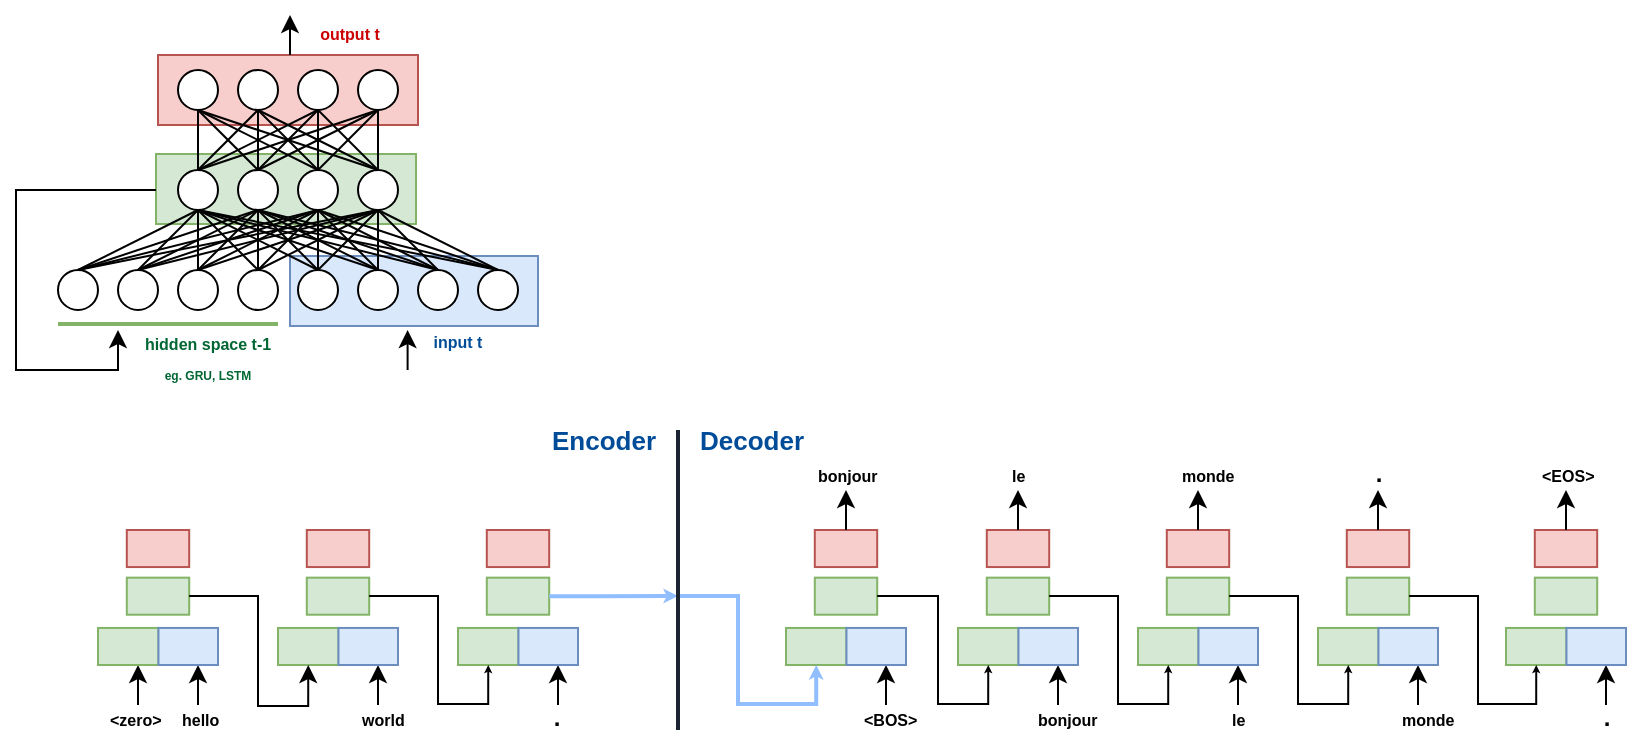 <mxfile version="13.0.3" type="device"><diagram id="d8zVQT90PDBhqsVaqq9l" name="Page-1"><mxGraphModel dx="1086" dy="846" grid="1" gridSize="10" guides="1" tooltips="1" connect="1" arrows="1" fold="1" page="1" pageScale="1" pageWidth="827" pageHeight="1169" math="0" shadow="0"><root><mxCell id="0"/><mxCell id="1" parent="0"/><mxCell id="aUfns3se0E4w5iLoSkvn-194" value="" style="rounded=0;whiteSpace=wrap;html=1;fillColor=#f8cecc;strokeColor=#b85450;" parent="1" vertex="1"><mxGeometry x="80" y="152.5" width="130" height="35" as="geometry"/></mxCell><mxCell id="aUfns3se0E4w5iLoSkvn-192" value="" style="rounded=0;whiteSpace=wrap;html=1;fillColor=#dae8fc;strokeColor=#6c8ebf;" parent="1" vertex="1"><mxGeometry x="146" y="253" width="124" height="35" as="geometry"/></mxCell><mxCell id="aUfns3se0E4w5iLoSkvn-162" value="" style="rounded=0;whiteSpace=wrap;html=1;fillColor=#d5e8d4;strokeColor=#82b366;" parent="1" vertex="1"><mxGeometry x="79" y="202" width="130" height="35" as="geometry"/></mxCell><mxCell id="aUfns3se0E4w5iLoSkvn-94" value="" style="ellipse;whiteSpace=wrap;html=1;" parent="1" vertex="1"><mxGeometry x="60" y="260" width="20" height="20" as="geometry"/></mxCell><mxCell id="aUfns3se0E4w5iLoSkvn-95" value="" style="ellipse;whiteSpace=wrap;html=1;" parent="1" vertex="1"><mxGeometry x="90" y="260" width="20" height="20" as="geometry"/></mxCell><mxCell id="aUfns3se0E4w5iLoSkvn-96" value="" style="ellipse;whiteSpace=wrap;html=1;" parent="1" vertex="1"><mxGeometry x="120" y="260" width="20" height="20" as="geometry"/></mxCell><mxCell id="aUfns3se0E4w5iLoSkvn-97" value="" style="ellipse;whiteSpace=wrap;html=1;" parent="1" vertex="1"><mxGeometry x="150" y="260" width="20" height="20" as="geometry"/></mxCell><mxCell id="aUfns3se0E4w5iLoSkvn-98" value="" style="ellipse;whiteSpace=wrap;html=1;" parent="1" vertex="1"><mxGeometry x="180" y="210" width="20" height="20" as="geometry"/></mxCell><mxCell id="aUfns3se0E4w5iLoSkvn-99" value="" style="ellipse;whiteSpace=wrap;html=1;" parent="1" vertex="1"><mxGeometry x="210" y="260" width="20" height="20" as="geometry"/></mxCell><mxCell id="aUfns3se0E4w5iLoSkvn-101" value="" style="ellipse;whiteSpace=wrap;html=1;" parent="1" vertex="1"><mxGeometry x="120" y="210" width="20" height="20" as="geometry"/></mxCell><mxCell id="aUfns3se0E4w5iLoSkvn-102" value="" style="ellipse;whiteSpace=wrap;html=1;" parent="1" vertex="1"><mxGeometry x="150" y="210" width="20" height="20" as="geometry"/></mxCell><mxCell id="aUfns3se0E4w5iLoSkvn-180" value="" style="edgeStyle=orthogonalEdgeStyle;rounded=0;orthogonalLoop=1;jettySize=auto;html=1;fontSize=11;fontColor=#006633;" parent="1" edge="1"><mxGeometry relative="1" as="geometry"><mxPoint x="79" y="220" as="sourcePoint"/><mxPoint x="60" y="290" as="targetPoint"/><Array as="points"><mxPoint x="9" y="220"/><mxPoint x="9" y="310"/><mxPoint x="60" y="310"/><mxPoint x="60" y="290"/></Array></mxGeometry></mxCell><mxCell id="aUfns3se0E4w5iLoSkvn-103" value="" style="ellipse;whiteSpace=wrap;html=1;" parent="1" vertex="1"><mxGeometry x="90" y="210" width="20" height="20" as="geometry"/></mxCell><mxCell id="aUfns3se0E4w5iLoSkvn-104" value="" style="ellipse;whiteSpace=wrap;html=1;" parent="1" vertex="1"><mxGeometry x="180" y="260" width="20" height="20" as="geometry"/></mxCell><mxCell id="aUfns3se0E4w5iLoSkvn-114" value="" style="endArrow=none;html=1;entryX=0.5;entryY=1;entryDx=0;entryDy=0;exitX=0.5;exitY=0;exitDx=0;exitDy=0;" parent="1" source="aUfns3se0E4w5iLoSkvn-94" target="aUfns3se0E4w5iLoSkvn-103" edge="1"><mxGeometry width="50" height="50" relative="1" as="geometry"><mxPoint x="240" y="220" as="sourcePoint"/><mxPoint x="240" y="180" as="targetPoint"/></mxGeometry></mxCell><mxCell id="aUfns3se0E4w5iLoSkvn-115" value="" style="endArrow=none;html=1;entryX=0.5;entryY=1;entryDx=0;entryDy=0;exitX=0.5;exitY=0;exitDx=0;exitDy=0;" parent="1" source="aUfns3se0E4w5iLoSkvn-95" target="aUfns3se0E4w5iLoSkvn-103" edge="1"><mxGeometry width="50" height="50" relative="1" as="geometry"><mxPoint x="250" y="230" as="sourcePoint"/><mxPoint x="250" y="190" as="targetPoint"/></mxGeometry></mxCell><mxCell id="aUfns3se0E4w5iLoSkvn-116" value="" style="endArrow=none;html=1;entryX=0.5;entryY=1;entryDx=0;entryDy=0;exitX=0.5;exitY=0;exitDx=0;exitDy=0;" parent="1" source="aUfns3se0E4w5iLoSkvn-96" target="aUfns3se0E4w5iLoSkvn-103" edge="1"><mxGeometry width="50" height="50" relative="1" as="geometry"><mxPoint x="260" y="240" as="sourcePoint"/><mxPoint x="260" y="200" as="targetPoint"/></mxGeometry></mxCell><mxCell id="aUfns3se0E4w5iLoSkvn-117" value="" style="endArrow=none;html=1;entryX=0.5;entryY=1;entryDx=0;entryDy=0;exitX=0.5;exitY=0;exitDx=0;exitDy=0;" parent="1" source="aUfns3se0E4w5iLoSkvn-97" target="aUfns3se0E4w5iLoSkvn-103" edge="1"><mxGeometry width="50" height="50" relative="1" as="geometry"><mxPoint x="270" y="250" as="sourcePoint"/><mxPoint x="270" y="210" as="targetPoint"/></mxGeometry></mxCell><mxCell id="aUfns3se0E4w5iLoSkvn-118" value="" style="endArrow=none;html=1;exitX=0.5;exitY=0;exitDx=0;exitDy=0;" parent="1" source="aUfns3se0E4w5iLoSkvn-104" edge="1"><mxGeometry width="50" height="50" relative="1" as="geometry"><mxPoint x="280" y="260" as="sourcePoint"/><mxPoint x="100" y="230" as="targetPoint"/></mxGeometry></mxCell><mxCell id="aUfns3se0E4w5iLoSkvn-119" value="" style="endArrow=none;html=1;" parent="1" edge="1"><mxGeometry width="50" height="50" relative="1" as="geometry"><mxPoint x="220" y="260" as="sourcePoint"/><mxPoint x="100" y="230" as="targetPoint"/></mxGeometry></mxCell><mxCell id="aUfns3se0E4w5iLoSkvn-120" value="" style="endArrow=none;html=1;entryX=0.5;entryY=1;entryDx=0;entryDy=0;exitX=0.5;exitY=0;exitDx=0;exitDy=0;" parent="1" edge="1"><mxGeometry width="50" height="50" relative="1" as="geometry"><mxPoint x="100" y="260" as="sourcePoint"/><mxPoint x="130" y="230" as="targetPoint"/></mxGeometry></mxCell><mxCell id="aUfns3se0E4w5iLoSkvn-121" value="" style="endArrow=none;html=1;entryX=0.5;entryY=1;entryDx=0;entryDy=0;exitX=0.5;exitY=0;exitDx=0;exitDy=0;" parent="1" edge="1"><mxGeometry width="50" height="50" relative="1" as="geometry"><mxPoint x="130" y="260" as="sourcePoint"/><mxPoint x="130" y="230" as="targetPoint"/></mxGeometry></mxCell><mxCell id="aUfns3se0E4w5iLoSkvn-122" value="" style="endArrow=none;html=1;entryX=0.5;entryY=1;entryDx=0;entryDy=0;exitX=0.5;exitY=0;exitDx=0;exitDy=0;" parent="1" edge="1"><mxGeometry width="50" height="50" relative="1" as="geometry"><mxPoint x="160" y="260" as="sourcePoint"/><mxPoint x="130" y="230" as="targetPoint"/></mxGeometry></mxCell><mxCell id="aUfns3se0E4w5iLoSkvn-123" value="" style="endArrow=none;html=1;entryX=0.5;entryY=1;entryDx=0;entryDy=0;exitX=0.5;exitY=0;exitDx=0;exitDy=0;" parent="1" edge="1"><mxGeometry width="50" height="50" relative="1" as="geometry"><mxPoint x="190" y="260" as="sourcePoint"/><mxPoint x="130" y="230" as="targetPoint"/></mxGeometry></mxCell><mxCell id="aUfns3se0E4w5iLoSkvn-124" value="" style="endArrow=none;html=1;exitX=0.5;exitY=0;exitDx=0;exitDy=0;" parent="1" edge="1"><mxGeometry width="50" height="50" relative="1" as="geometry"><mxPoint x="220" y="260" as="sourcePoint"/><mxPoint x="130" y="230" as="targetPoint"/></mxGeometry></mxCell><mxCell id="aUfns3se0E4w5iLoSkvn-125" value="" style="endArrow=none;html=1;exitX=0.5;exitY=0;exitDx=0;exitDy=0;" parent="1" source="aUfns3se0E4w5iLoSkvn-94" edge="1"><mxGeometry width="50" height="50" relative="1" as="geometry"><mxPoint x="251.8" y="260.62" as="sourcePoint"/><mxPoint x="130" y="230" as="targetPoint"/></mxGeometry></mxCell><mxCell id="aUfns3se0E4w5iLoSkvn-126" value="" style="endArrow=none;html=1;entryX=0.5;entryY=1;entryDx=0;entryDy=0;exitX=0.5;exitY=0;exitDx=0;exitDy=0;" parent="1" edge="1"><mxGeometry width="50" height="50" relative="1" as="geometry"><mxPoint x="130" y="260" as="sourcePoint"/><mxPoint x="160" y="230" as="targetPoint"/></mxGeometry></mxCell><mxCell id="aUfns3se0E4w5iLoSkvn-127" value="" style="endArrow=none;html=1;entryX=0.5;entryY=1;entryDx=0;entryDy=0;exitX=0.5;exitY=0;exitDx=0;exitDy=0;" parent="1" edge="1"><mxGeometry width="50" height="50" relative="1" as="geometry"><mxPoint x="160" y="260" as="sourcePoint"/><mxPoint x="160" y="230" as="targetPoint"/></mxGeometry></mxCell><mxCell id="aUfns3se0E4w5iLoSkvn-128" value="" style="endArrow=none;html=1;entryX=0.5;entryY=1;entryDx=0;entryDy=0;exitX=0.5;exitY=0;exitDx=0;exitDy=0;" parent="1" edge="1"><mxGeometry width="50" height="50" relative="1" as="geometry"><mxPoint x="190" y="260" as="sourcePoint"/><mxPoint x="160" y="230" as="targetPoint"/></mxGeometry></mxCell><mxCell id="aUfns3se0E4w5iLoSkvn-129" value="" style="endArrow=none;html=1;entryX=0.5;entryY=1;entryDx=0;entryDy=0;exitX=0.5;exitY=0;exitDx=0;exitDy=0;" parent="1" edge="1"><mxGeometry width="50" height="50" relative="1" as="geometry"><mxPoint x="220" y="260" as="sourcePoint"/><mxPoint x="160" y="230" as="targetPoint"/></mxGeometry></mxCell><mxCell id="aUfns3se0E4w5iLoSkvn-130" value="" style="endArrow=none;html=1;exitX=0.5;exitY=0;exitDx=0;exitDy=0;" parent="1" source="aUfns3se0E4w5iLoSkvn-95" edge="1"><mxGeometry width="50" height="50" relative="1" as="geometry"><mxPoint x="250.0" y="260.0" as="sourcePoint"/><mxPoint x="160" y="230" as="targetPoint"/></mxGeometry></mxCell><mxCell id="aUfns3se0E4w5iLoSkvn-131" value="" style="endArrow=none;html=1;exitX=0.5;exitY=0;exitDx=0;exitDy=0;" parent="1" source="aUfns3se0E4w5iLoSkvn-94" edge="1"><mxGeometry width="50" height="50" relative="1" as="geometry"><mxPoint x="281.8" y="260.62" as="sourcePoint"/><mxPoint x="160" y="230" as="targetPoint"/></mxGeometry></mxCell><mxCell id="aUfns3se0E4w5iLoSkvn-132" value="" style="endArrow=none;html=1;entryX=0.5;entryY=1;entryDx=0;entryDy=0;exitX=0.5;exitY=0;exitDx=0;exitDy=0;" parent="1" edge="1"><mxGeometry width="50" height="50" relative="1" as="geometry"><mxPoint x="160" y="260" as="sourcePoint"/><mxPoint x="190" y="230" as="targetPoint"/></mxGeometry></mxCell><mxCell id="aUfns3se0E4w5iLoSkvn-133" value="" style="endArrow=none;html=1;entryX=0.5;entryY=1;entryDx=0;entryDy=0;exitX=0.5;exitY=0;exitDx=0;exitDy=0;" parent="1" edge="1"><mxGeometry width="50" height="50" relative="1" as="geometry"><mxPoint x="190" y="260" as="sourcePoint"/><mxPoint x="190" y="230" as="targetPoint"/></mxGeometry></mxCell><mxCell id="aUfns3se0E4w5iLoSkvn-134" value="" style="endArrow=none;html=1;entryX=0.5;entryY=1;entryDx=0;entryDy=0;exitX=0.5;exitY=0;exitDx=0;exitDy=0;" parent="1" edge="1"><mxGeometry width="50" height="50" relative="1" as="geometry"><mxPoint x="220" y="260" as="sourcePoint"/><mxPoint x="190" y="230" as="targetPoint"/></mxGeometry></mxCell><mxCell id="aUfns3se0E4w5iLoSkvn-135" value="" style="endArrow=none;html=1;entryX=0.5;entryY=1;entryDx=0;entryDy=0;exitX=0.5;exitY=0;exitDx=0;exitDy=0;" parent="1" source="aUfns3se0E4w5iLoSkvn-96" edge="1"><mxGeometry width="50" height="50" relative="1" as="geometry"><mxPoint x="250" y="260.0" as="sourcePoint"/><mxPoint x="190" y="230" as="targetPoint"/></mxGeometry></mxCell><mxCell id="aUfns3se0E4w5iLoSkvn-136" value="" style="endArrow=none;html=1;exitX=0.5;exitY=0;exitDx=0;exitDy=0;" parent="1" source="aUfns3se0E4w5iLoSkvn-95" edge="1"><mxGeometry width="50" height="50" relative="1" as="geometry"><mxPoint x="280.0" y="260.0" as="sourcePoint"/><mxPoint x="190" y="230" as="targetPoint"/></mxGeometry></mxCell><mxCell id="aUfns3se0E4w5iLoSkvn-137" value="" style="endArrow=none;html=1;exitX=0.5;exitY=0;exitDx=0;exitDy=0;" parent="1" source="aUfns3se0E4w5iLoSkvn-94" edge="1"><mxGeometry width="50" height="50" relative="1" as="geometry"><mxPoint x="311.8" y="260.62" as="sourcePoint"/><mxPoint x="190" y="230" as="targetPoint"/></mxGeometry></mxCell><mxCell id="aUfns3se0E4w5iLoSkvn-141" value="" style="ellipse;whiteSpace=wrap;html=1;" parent="1" vertex="1"><mxGeometry x="180" y="160" width="20" height="20" as="geometry"/></mxCell><mxCell id="aUfns3se0E4w5iLoSkvn-142" value="" style="ellipse;whiteSpace=wrap;html=1;" parent="1" vertex="1"><mxGeometry x="120" y="160" width="20" height="20" as="geometry"/></mxCell><mxCell id="aUfns3se0E4w5iLoSkvn-143" value="" style="ellipse;whiteSpace=wrap;html=1;" parent="1" vertex="1"><mxGeometry x="150" y="160" width="20" height="20" as="geometry"/></mxCell><mxCell id="aUfns3se0E4w5iLoSkvn-144" value="" style="ellipse;whiteSpace=wrap;html=1;" parent="1" vertex="1"><mxGeometry x="90" y="160" width="20" height="20" as="geometry"/></mxCell><mxCell id="aUfns3se0E4w5iLoSkvn-146" value="" style="endArrow=none;html=1;entryX=0.5;entryY=1;entryDx=0;entryDy=0;exitX=0.5;exitY=0;exitDx=0;exitDy=0;" parent="1" target="aUfns3se0E4w5iLoSkvn-144" edge="1"><mxGeometry width="50" height="50" relative="1" as="geometry"><mxPoint x="100" y="210" as="sourcePoint"/><mxPoint x="250" y="140" as="targetPoint"/></mxGeometry></mxCell><mxCell id="aUfns3se0E4w5iLoSkvn-147" value="" style="endArrow=none;html=1;entryX=0.5;entryY=1;entryDx=0;entryDy=0;exitX=0.5;exitY=0;exitDx=0;exitDy=0;" parent="1" target="aUfns3se0E4w5iLoSkvn-144" edge="1"><mxGeometry width="50" height="50" relative="1" as="geometry"><mxPoint x="130" y="210" as="sourcePoint"/><mxPoint x="260" y="150" as="targetPoint"/></mxGeometry></mxCell><mxCell id="aUfns3se0E4w5iLoSkvn-148" value="" style="endArrow=none;html=1;entryX=0.5;entryY=1;entryDx=0;entryDy=0;exitX=0.5;exitY=0;exitDx=0;exitDy=0;" parent="1" target="aUfns3se0E4w5iLoSkvn-144" edge="1"><mxGeometry width="50" height="50" relative="1" as="geometry"><mxPoint x="160" y="210" as="sourcePoint"/><mxPoint x="270" y="160" as="targetPoint"/></mxGeometry></mxCell><mxCell id="aUfns3se0E4w5iLoSkvn-149" value="" style="endArrow=none;html=1;exitX=0.5;exitY=0;exitDx=0;exitDy=0;" parent="1" edge="1"><mxGeometry width="50" height="50" relative="1" as="geometry"><mxPoint x="190" y="210" as="sourcePoint"/><mxPoint x="100" y="180" as="targetPoint"/></mxGeometry></mxCell><mxCell id="aUfns3se0E4w5iLoSkvn-150" value="" style="endArrow=none;html=1;entryX=0.5;entryY=1;entryDx=0;entryDy=0;exitX=0.5;exitY=0;exitDx=0;exitDy=0;" parent="1" edge="1"><mxGeometry width="50" height="50" relative="1" as="geometry"><mxPoint x="100" y="210" as="sourcePoint"/><mxPoint x="130" y="180" as="targetPoint"/></mxGeometry></mxCell><mxCell id="aUfns3se0E4w5iLoSkvn-151" value="" style="endArrow=none;html=1;entryX=0.5;entryY=1;entryDx=0;entryDy=0;exitX=0.5;exitY=0;exitDx=0;exitDy=0;" parent="1" edge="1"><mxGeometry width="50" height="50" relative="1" as="geometry"><mxPoint x="130" y="210" as="sourcePoint"/><mxPoint x="130" y="180" as="targetPoint"/></mxGeometry></mxCell><mxCell id="aUfns3se0E4w5iLoSkvn-152" value="" style="endArrow=none;html=1;entryX=0.5;entryY=1;entryDx=0;entryDy=0;exitX=0.5;exitY=0;exitDx=0;exitDy=0;" parent="1" edge="1"><mxGeometry width="50" height="50" relative="1" as="geometry"><mxPoint x="160" y="210" as="sourcePoint"/><mxPoint x="130" y="180" as="targetPoint"/></mxGeometry></mxCell><mxCell id="aUfns3se0E4w5iLoSkvn-153" value="" style="endArrow=none;html=1;entryX=0.5;entryY=1;entryDx=0;entryDy=0;exitX=0.5;exitY=0;exitDx=0;exitDy=0;" parent="1" edge="1"><mxGeometry width="50" height="50" relative="1" as="geometry"><mxPoint x="190" y="210" as="sourcePoint"/><mxPoint x="130" y="180" as="targetPoint"/></mxGeometry></mxCell><mxCell id="aUfns3se0E4w5iLoSkvn-154" value="" style="endArrow=none;html=1;entryX=0.5;entryY=1;entryDx=0;entryDy=0;exitX=0.5;exitY=0;exitDx=0;exitDy=0;" parent="1" edge="1"><mxGeometry width="50" height="50" relative="1" as="geometry"><mxPoint x="130" y="210" as="sourcePoint"/><mxPoint x="160" y="180" as="targetPoint"/></mxGeometry></mxCell><mxCell id="aUfns3se0E4w5iLoSkvn-155" value="" style="endArrow=none;html=1;entryX=0.5;entryY=1;entryDx=0;entryDy=0;exitX=0.5;exitY=0;exitDx=0;exitDy=0;" parent="1" edge="1"><mxGeometry width="50" height="50" relative="1" as="geometry"><mxPoint x="160" y="210" as="sourcePoint"/><mxPoint x="160" y="180" as="targetPoint"/></mxGeometry></mxCell><mxCell id="aUfns3se0E4w5iLoSkvn-156" value="" style="endArrow=none;html=1;entryX=0.5;entryY=1;entryDx=0;entryDy=0;exitX=0.5;exitY=0;exitDx=0;exitDy=0;" parent="1" edge="1"><mxGeometry width="50" height="50" relative="1" as="geometry"><mxPoint x="190" y="210" as="sourcePoint"/><mxPoint x="160" y="180" as="targetPoint"/></mxGeometry></mxCell><mxCell id="aUfns3se0E4w5iLoSkvn-157" value="" style="endArrow=none;html=1;exitX=0.5;exitY=0;exitDx=0;exitDy=0;" parent="1" edge="1"><mxGeometry width="50" height="50" relative="1" as="geometry"><mxPoint x="100" y="210" as="sourcePoint"/><mxPoint x="160" y="180" as="targetPoint"/></mxGeometry></mxCell><mxCell id="aUfns3se0E4w5iLoSkvn-158" value="" style="endArrow=none;html=1;entryX=0.5;entryY=1;entryDx=0;entryDy=0;exitX=0.5;exitY=0;exitDx=0;exitDy=0;" parent="1" edge="1"><mxGeometry width="50" height="50" relative="1" as="geometry"><mxPoint x="160" y="210" as="sourcePoint"/><mxPoint x="190" y="180" as="targetPoint"/></mxGeometry></mxCell><mxCell id="aUfns3se0E4w5iLoSkvn-159" value="" style="endArrow=none;html=1;entryX=0.5;entryY=1;entryDx=0;entryDy=0;exitX=0.5;exitY=0;exitDx=0;exitDy=0;" parent="1" edge="1"><mxGeometry width="50" height="50" relative="1" as="geometry"><mxPoint x="190" y="210" as="sourcePoint"/><mxPoint x="190" y="180" as="targetPoint"/></mxGeometry></mxCell><mxCell id="aUfns3se0E4w5iLoSkvn-160" value="" style="endArrow=none;html=1;entryX=0.5;entryY=1;entryDx=0;entryDy=0;exitX=0.5;exitY=0;exitDx=0;exitDy=0;" parent="1" edge="1"><mxGeometry width="50" height="50" relative="1" as="geometry"><mxPoint x="130" y="210" as="sourcePoint"/><mxPoint x="190" y="180" as="targetPoint"/></mxGeometry></mxCell><mxCell id="aUfns3se0E4w5iLoSkvn-161" value="" style="endArrow=none;html=1;exitX=0.5;exitY=0;exitDx=0;exitDy=0;" parent="1" edge="1"><mxGeometry width="50" height="50" relative="1" as="geometry"><mxPoint x="100" y="210" as="sourcePoint"/><mxPoint x="190" y="180" as="targetPoint"/></mxGeometry></mxCell><mxCell id="aUfns3se0E4w5iLoSkvn-167" value="" style="ellipse;whiteSpace=wrap;html=1;" parent="1" vertex="1"><mxGeometry x="240" y="260" width="20" height="20" as="geometry"/></mxCell><mxCell id="aUfns3se0E4w5iLoSkvn-168" value="" style="endArrow=none;html=1;" parent="1" edge="1"><mxGeometry width="50" height="50" relative="1" as="geometry"><mxPoint x="250" y="260" as="sourcePoint"/><mxPoint x="130" y="230" as="targetPoint"/></mxGeometry></mxCell><mxCell id="aUfns3se0E4w5iLoSkvn-169" value="" style="endArrow=none;html=1;exitX=0.5;exitY=0;exitDx=0;exitDy=0;" parent="1" edge="1"><mxGeometry width="50" height="50" relative="1" as="geometry"><mxPoint x="250" y="260" as="sourcePoint"/><mxPoint x="160.0" y="230" as="targetPoint"/></mxGeometry></mxCell><mxCell id="aUfns3se0E4w5iLoSkvn-170" value="" style="endArrow=none;html=1;entryX=0.5;entryY=1;entryDx=0;entryDy=0;exitX=0.5;exitY=0;exitDx=0;exitDy=0;" parent="1" edge="1"><mxGeometry width="50" height="50" relative="1" as="geometry"><mxPoint x="250" y="260" as="sourcePoint"/><mxPoint x="190.0" y="230" as="targetPoint"/></mxGeometry></mxCell><mxCell id="aUfns3se0E4w5iLoSkvn-171" value="" style="endArrow=none;html=1;exitX=0.5;exitY=0;exitDx=0;exitDy=0;" parent="1" edge="1"><mxGeometry width="50" height="50" relative="1" as="geometry"><mxPoint x="250" y="260" as="sourcePoint"/><mxPoint x="100" y="230" as="targetPoint"/></mxGeometry></mxCell><mxCell id="aUfns3se0E4w5iLoSkvn-172" value="" style="ellipse;whiteSpace=wrap;html=1;" parent="1" vertex="1"><mxGeometry x="30" y="260" width="20" height="20" as="geometry"/></mxCell><mxCell id="aUfns3se0E4w5iLoSkvn-173" value="" style="endArrow=none;html=1;exitX=0.5;exitY=0;exitDx=0;exitDy=0;" parent="1" source="aUfns3se0E4w5iLoSkvn-172" edge="1"><mxGeometry width="50" height="50" relative="1" as="geometry"><mxPoint x="210" y="220" as="sourcePoint"/><mxPoint x="190" y="230" as="targetPoint"/></mxGeometry></mxCell><mxCell id="aUfns3se0E4w5iLoSkvn-174" value="" style="endArrow=none;html=1;exitX=0.5;exitY=0;exitDx=0;exitDy=0;" parent="1" source="aUfns3se0E4w5iLoSkvn-172" edge="1"><mxGeometry width="50" height="50" relative="1" as="geometry"><mxPoint x="221.8" y="260.62" as="sourcePoint"/><mxPoint x="100" y="230" as="targetPoint"/></mxGeometry></mxCell><mxCell id="aUfns3se0E4w5iLoSkvn-175" value="" style="endArrow=none;html=1;exitX=0.5;exitY=0;exitDx=0;exitDy=0;" parent="1" source="aUfns3se0E4w5iLoSkvn-172" edge="1"><mxGeometry width="50" height="50" relative="1" as="geometry"><mxPoint x="251.8" y="260.62" as="sourcePoint"/><mxPoint x="130" y="230" as="targetPoint"/></mxGeometry></mxCell><mxCell id="aUfns3se0E4w5iLoSkvn-176" value="" style="endArrow=none;html=1;exitX=0.5;exitY=0;exitDx=0;exitDy=0;" parent="1" source="aUfns3se0E4w5iLoSkvn-172" edge="1"><mxGeometry width="50" height="50" relative="1" as="geometry"><mxPoint x="281.8" y="260.62" as="sourcePoint"/><mxPoint x="160" y="230" as="targetPoint"/></mxGeometry></mxCell><mxCell id="aUfns3se0E4w5iLoSkvn-177" value="&lt;span style=&quot;font-size: 8px&quot;&gt;input t&lt;/span&gt;" style="text;html=1;strokeColor=none;fillColor=none;align=center;verticalAlign=middle;whiteSpace=wrap;rounded=0;fontStyle=1;fontColor=#004C99;" parent="1" vertex="1"><mxGeometry x="200" y="290" width="60" height="10" as="geometry"/></mxCell><mxCell id="aUfns3se0E4w5iLoSkvn-178" value="" style="endArrow=none;html=1;fontSize=11;fontColor=#006633;fillColor=#d5e8d4;strokeColor=#82b366;strokeWidth=2;" parent="1" edge="1"><mxGeometry width="50" height="50" relative="1" as="geometry"><mxPoint x="30" y="287" as="sourcePoint"/><mxPoint x="140" y="287" as="targetPoint"/></mxGeometry></mxCell><mxCell id="aUfns3se0E4w5iLoSkvn-187" value="" style="endArrow=classic;html=1;fontSize=11;fontColor=#006633;" parent="1" edge="1"><mxGeometry width="50" height="50" relative="1" as="geometry"><mxPoint x="204.8" y="310" as="sourcePoint"/><mxPoint x="204.8" y="290" as="targetPoint"/></mxGeometry></mxCell><mxCell id="aUfns3se0E4w5iLoSkvn-189" value="&lt;font style=&quot;font-size: 8px&quot;&gt;hidden space t-1&lt;br&gt;&lt;/font&gt;&lt;font style=&quot;font-size: 6px&quot;&gt;eg. GRU, LSTM&lt;/font&gt;" style="text;html=1;strokeColor=none;fillColor=none;align=center;verticalAlign=middle;whiteSpace=wrap;rounded=0;fontStyle=1;fontColor=#006633;" parent="1" vertex="1"><mxGeometry x="70" y="288" width="70" height="30" as="geometry"/></mxCell><mxCell id="aUfns3se0E4w5iLoSkvn-196" value="" style="endArrow=classic;html=1;fontSize=11;fontColor=#006633;" parent="1" edge="1"><mxGeometry width="50" height="50" relative="1" as="geometry"><mxPoint x="146.0" y="152.5" as="sourcePoint"/><mxPoint x="146.0" y="132.5" as="targetPoint"/></mxGeometry></mxCell><mxCell id="aUfns3se0E4w5iLoSkvn-197" value="&lt;span style=&quot;font-size: 8px&quot;&gt;output t&lt;/span&gt;" style="text;html=1;strokeColor=none;fillColor=none;align=center;verticalAlign=middle;whiteSpace=wrap;rounded=0;fontStyle=1;fontColor=#CC0000;" parent="1" vertex="1"><mxGeometry x="146" y="136" width="60" height="10" as="geometry"/></mxCell><mxCell id="I5-7t-GXBrPI_srKxPS--72" value="" style="endArrow=classic;html=1;fontSize=11;fontColor=#006633;" parent="1" edge="1"><mxGeometry width="50" height="50" relative="1" as="geometry"><mxPoint x="100" y="477.5" as="sourcePoint"/><mxPoint x="100" y="457.5" as="targetPoint"/></mxGeometry></mxCell><mxCell id="I5-7t-GXBrPI_srKxPS--74" value="" style="endArrow=classic;html=1;fontSize=11;fontColor=#006633;" parent="1" edge="1"><mxGeometry width="50" height="50" relative="1" as="geometry"><mxPoint x="70" y="477.5" as="sourcePoint"/><mxPoint x="70" y="457.5" as="targetPoint"/></mxGeometry></mxCell><mxCell id="I5-7t-GXBrPI_srKxPS--79" value="" style="group" parent="1" vertex="1" connectable="0"><mxGeometry x="50" y="390" width="60" height="67.5" as="geometry"/></mxCell><mxCell id="I5-7t-GXBrPI_srKxPS--76" value="" style="rounded=0;whiteSpace=wrap;html=1;fillColor=#d5e8d4;strokeColor=#82b366;" parent="I5-7t-GXBrPI_srKxPS--79" vertex="1"><mxGeometry y="48.971" width="30.24" height="18.529" as="geometry"/></mxCell><mxCell id="I5-7t-GXBrPI_srKxPS--3" value="" style="rounded=0;whiteSpace=wrap;html=1;fillColor=#f8cecc;strokeColor=#b85450;" parent="I5-7t-GXBrPI_srKxPS--79" vertex="1"><mxGeometry x="14.4" width="31.2" height="18.529" as="geometry"/></mxCell><mxCell id="I5-7t-GXBrPI_srKxPS--4" value="" style="rounded=0;whiteSpace=wrap;html=1;fillColor=#dae8fc;strokeColor=#6c8ebf;" parent="I5-7t-GXBrPI_srKxPS--79" vertex="1"><mxGeometry x="30.24" y="48.971" width="29.76" height="18.529" as="geometry"/></mxCell><mxCell id="I5-7t-GXBrPI_srKxPS--5" value="" style="rounded=0;whiteSpace=wrap;html=1;fillColor=#d5e8d4;strokeColor=#82b366;" parent="I5-7t-GXBrPI_srKxPS--79" vertex="1"><mxGeometry x="14.4" y="23.824" width="31.2" height="18.529" as="geometry"/></mxCell><mxCell id="I5-7t-GXBrPI_srKxPS--81" value="" style="endArrow=classic;html=1;fontSize=11;fontColor=#006633;" parent="1" edge="1"><mxGeometry width="50" height="50" relative="1" as="geometry"><mxPoint x="190" y="477.5" as="sourcePoint"/><mxPoint x="190" y="457.5" as="targetPoint"/></mxGeometry></mxCell><mxCell id="I5-7t-GXBrPI_srKxPS--83" value="" style="group" parent="1" vertex="1" connectable="0"><mxGeometry x="140" y="390" width="60" height="67.5" as="geometry"/></mxCell><mxCell id="I5-7t-GXBrPI_srKxPS--84" value="" style="rounded=0;whiteSpace=wrap;html=1;fillColor=#d5e8d4;strokeColor=#82b366;" parent="I5-7t-GXBrPI_srKxPS--83" vertex="1"><mxGeometry y="48.971" width="30.24" height="18.529" as="geometry"/></mxCell><mxCell id="I5-7t-GXBrPI_srKxPS--85" value="" style="rounded=0;whiteSpace=wrap;html=1;fillColor=#f8cecc;strokeColor=#b85450;" parent="I5-7t-GXBrPI_srKxPS--83" vertex="1"><mxGeometry x="14.4" width="31.2" height="18.529" as="geometry"/></mxCell><mxCell id="I5-7t-GXBrPI_srKxPS--86" value="" style="rounded=0;whiteSpace=wrap;html=1;fillColor=#dae8fc;strokeColor=#6c8ebf;" parent="I5-7t-GXBrPI_srKxPS--83" vertex="1"><mxGeometry x="30.24" y="48.971" width="29.76" height="18.529" as="geometry"/></mxCell><mxCell id="I5-7t-GXBrPI_srKxPS--87" value="" style="rounded=0;whiteSpace=wrap;html=1;fillColor=#d5e8d4;strokeColor=#82b366;" parent="I5-7t-GXBrPI_srKxPS--83" vertex="1"><mxGeometry x="14.4" y="23.824" width="31.2" height="18.529" as="geometry"/></mxCell><mxCell id="I5-7t-GXBrPI_srKxPS--89" style="edgeStyle=orthogonalEdgeStyle;rounded=0;orthogonalLoop=1;jettySize=auto;html=1;entryX=0.5;entryY=1;entryDx=0;entryDy=0;strokeWidth=1;" parent="1" source="I5-7t-GXBrPI_srKxPS--5" target="I5-7t-GXBrPI_srKxPS--84" edge="1"><mxGeometry relative="1" as="geometry"><Array as="points"><mxPoint x="130" y="423"/><mxPoint x="130" y="478"/><mxPoint x="155" y="478"/></Array></mxGeometry></mxCell><mxCell id="I5-7t-GXBrPI_srKxPS--90" value="" style="endArrow=classic;html=1;fontSize=11;fontColor=#006633;" parent="1" edge="1"><mxGeometry width="50" height="50" relative="1" as="geometry"><mxPoint x="280" y="477.5" as="sourcePoint"/><mxPoint x="280" y="457.5" as="targetPoint"/></mxGeometry></mxCell><mxCell id="I5-7t-GXBrPI_srKxPS--91" value="" style="group" parent="1" vertex="1" connectable="0"><mxGeometry x="230" y="390" width="60" height="67.5" as="geometry"/></mxCell><mxCell id="I5-7t-GXBrPI_srKxPS--92" value="" style="rounded=0;whiteSpace=wrap;html=1;fillColor=#d5e8d4;strokeColor=#82b366;" parent="I5-7t-GXBrPI_srKxPS--91" vertex="1"><mxGeometry y="48.971" width="30.24" height="18.529" as="geometry"/></mxCell><mxCell id="I5-7t-GXBrPI_srKxPS--93" value="" style="rounded=0;whiteSpace=wrap;html=1;fillColor=#f8cecc;strokeColor=#b85450;" parent="I5-7t-GXBrPI_srKxPS--91" vertex="1"><mxGeometry x="14.4" width="31.2" height="18.529" as="geometry"/></mxCell><mxCell id="I5-7t-GXBrPI_srKxPS--94" value="" style="rounded=0;whiteSpace=wrap;html=1;fillColor=#dae8fc;strokeColor=#6c8ebf;" parent="I5-7t-GXBrPI_srKxPS--91" vertex="1"><mxGeometry x="30.24" y="48.971" width="29.76" height="18.529" as="geometry"/></mxCell><mxCell id="I5-7t-GXBrPI_srKxPS--95" value="" style="rounded=0;whiteSpace=wrap;html=1;fillColor=#d5e8d4;strokeColor=#82b366;" parent="I5-7t-GXBrPI_srKxPS--91" vertex="1"><mxGeometry x="14.4" y="23.824" width="31.2" height="18.529" as="geometry"/></mxCell><mxCell id="I5-7t-GXBrPI_srKxPS--97" value="" style="endArrow=classic;html=1;fontSize=11;fontColor=#006633;" parent="1" edge="1"><mxGeometry width="50" height="50" relative="1" as="geometry"><mxPoint x="444" y="477.5" as="sourcePoint"/><mxPoint x="444" y="457.5" as="targetPoint"/></mxGeometry></mxCell><mxCell id="I5-7t-GXBrPI_srKxPS--98" value="" style="group" parent="1" vertex="1" connectable="0"><mxGeometry x="394" y="390" width="60" height="67.5" as="geometry"/></mxCell><mxCell id="I5-7t-GXBrPI_srKxPS--99" value="" style="rounded=0;whiteSpace=wrap;html=1;fillColor=#d5e8d4;strokeColor=#82b366;" parent="I5-7t-GXBrPI_srKxPS--98" vertex="1"><mxGeometry y="48.971" width="30.24" height="18.529" as="geometry"/></mxCell><mxCell id="I5-7t-GXBrPI_srKxPS--100" value="" style="rounded=0;whiteSpace=wrap;html=1;fillColor=#f8cecc;strokeColor=#b85450;" parent="I5-7t-GXBrPI_srKxPS--98" vertex="1"><mxGeometry x="14.4" width="31.2" height="18.529" as="geometry"/></mxCell><mxCell id="I5-7t-GXBrPI_srKxPS--101" value="" style="rounded=0;whiteSpace=wrap;html=1;fillColor=#dae8fc;strokeColor=#6c8ebf;" parent="I5-7t-GXBrPI_srKxPS--98" vertex="1"><mxGeometry x="30.24" y="48.971" width="29.76" height="18.529" as="geometry"/></mxCell><mxCell id="I5-7t-GXBrPI_srKxPS--102" value="" style="rounded=0;whiteSpace=wrap;html=1;fillColor=#d5e8d4;strokeColor=#82b366;" parent="I5-7t-GXBrPI_srKxPS--98" vertex="1"><mxGeometry x="14.4" y="23.824" width="31.2" height="18.529" as="geometry"/></mxCell><mxCell id="I5-7t-GXBrPI_srKxPS--103" value="" style="endArrow=classic;html=1;fontSize=11;fontColor=#006633;exitX=0.5;exitY=0;exitDx=0;exitDy=0;" parent="1" source="I5-7t-GXBrPI_srKxPS--100" edge="1"><mxGeometry width="50" height="50" relative="1" as="geometry"><mxPoint x="454" y="487.5" as="sourcePoint"/><mxPoint x="424" y="370" as="targetPoint"/></mxGeometry></mxCell><mxCell id="I5-7t-GXBrPI_srKxPS--104" style="edgeStyle=orthogonalEdgeStyle;rounded=0;orthogonalLoop=1;jettySize=auto;html=1;entryX=0.5;entryY=1;entryDx=0;entryDy=0;endSize=1;strokeWidth=1;" parent="1" source="I5-7t-GXBrPI_srKxPS--87" target="I5-7t-GXBrPI_srKxPS--92" edge="1"><mxGeometry relative="1" as="geometry"><Array as="points"><mxPoint x="220" y="423"/><mxPoint x="220" y="477"/><mxPoint x="245" y="477"/></Array></mxGeometry></mxCell><mxCell id="I5-7t-GXBrPI_srKxPS--105" value="" style="endArrow=classic;html=1;fontSize=11;fontColor=#006633;" parent="1" edge="1"><mxGeometry width="50" height="50" relative="1" as="geometry"><mxPoint x="530" y="477.5" as="sourcePoint"/><mxPoint x="530" y="457.5" as="targetPoint"/></mxGeometry></mxCell><mxCell id="I5-7t-GXBrPI_srKxPS--106" value="" style="group" parent="1" vertex="1" connectable="0"><mxGeometry x="480" y="390" width="60" height="67.5" as="geometry"/></mxCell><mxCell id="I5-7t-GXBrPI_srKxPS--107" value="" style="rounded=0;whiteSpace=wrap;html=1;fillColor=#d5e8d4;strokeColor=#82b366;" parent="I5-7t-GXBrPI_srKxPS--106" vertex="1"><mxGeometry y="48.971" width="30.24" height="18.529" as="geometry"/></mxCell><mxCell id="I5-7t-GXBrPI_srKxPS--108" value="" style="rounded=0;whiteSpace=wrap;html=1;fillColor=#f8cecc;strokeColor=#b85450;" parent="I5-7t-GXBrPI_srKxPS--106" vertex="1"><mxGeometry x="14.4" width="31.2" height="18.529" as="geometry"/></mxCell><mxCell id="I5-7t-GXBrPI_srKxPS--109" value="" style="rounded=0;whiteSpace=wrap;html=1;fillColor=#dae8fc;strokeColor=#6c8ebf;" parent="I5-7t-GXBrPI_srKxPS--106" vertex="1"><mxGeometry x="30.24" y="48.971" width="29.76" height="18.529" as="geometry"/></mxCell><mxCell id="I5-7t-GXBrPI_srKxPS--110" value="" style="rounded=0;whiteSpace=wrap;html=1;fillColor=#d5e8d4;strokeColor=#82b366;" parent="I5-7t-GXBrPI_srKxPS--106" vertex="1"><mxGeometry x="14.4" y="23.824" width="31.2" height="18.529" as="geometry"/></mxCell><mxCell id="I5-7t-GXBrPI_srKxPS--111" value="" style="endArrow=classic;html=1;fontSize=11;fontColor=#006633;exitX=0.5;exitY=0;exitDx=0;exitDy=0;" parent="1" source="I5-7t-GXBrPI_srKxPS--108" edge="1"><mxGeometry width="50" height="50" relative="1" as="geometry"><mxPoint x="540" y="487.5" as="sourcePoint"/><mxPoint x="510" y="370" as="targetPoint"/></mxGeometry></mxCell><mxCell id="I5-7t-GXBrPI_srKxPS--112" value="" style="endArrow=classic;html=1;fontSize=11;fontColor=#006633;" parent="1" edge="1"><mxGeometry width="50" height="50" relative="1" as="geometry"><mxPoint x="620" y="477.5" as="sourcePoint"/><mxPoint x="620" y="457.5" as="targetPoint"/></mxGeometry></mxCell><mxCell id="I5-7t-GXBrPI_srKxPS--113" value="" style="group" parent="1" vertex="1" connectable="0"><mxGeometry x="570" y="390" width="60" height="67.5" as="geometry"/></mxCell><mxCell id="I5-7t-GXBrPI_srKxPS--114" value="" style="rounded=0;whiteSpace=wrap;html=1;fillColor=#d5e8d4;strokeColor=#82b366;" parent="I5-7t-GXBrPI_srKxPS--113" vertex="1"><mxGeometry y="48.971" width="30.24" height="18.529" as="geometry"/></mxCell><mxCell id="I5-7t-GXBrPI_srKxPS--115" value="" style="rounded=0;whiteSpace=wrap;html=1;fillColor=#f8cecc;strokeColor=#b85450;" parent="I5-7t-GXBrPI_srKxPS--113" vertex="1"><mxGeometry x="14.4" width="31.2" height="18.529" as="geometry"/></mxCell><mxCell id="I5-7t-GXBrPI_srKxPS--116" value="" style="rounded=0;whiteSpace=wrap;html=1;fillColor=#dae8fc;strokeColor=#6c8ebf;" parent="I5-7t-GXBrPI_srKxPS--113" vertex="1"><mxGeometry x="30.24" y="48.971" width="29.76" height="18.529" as="geometry"/></mxCell><mxCell id="I5-7t-GXBrPI_srKxPS--117" value="" style="rounded=0;whiteSpace=wrap;html=1;fillColor=#d5e8d4;strokeColor=#82b366;" parent="I5-7t-GXBrPI_srKxPS--113" vertex="1"><mxGeometry x="14.4" y="23.824" width="31.2" height="18.529" as="geometry"/></mxCell><mxCell id="I5-7t-GXBrPI_srKxPS--118" value="" style="endArrow=classic;html=1;fontSize=11;fontColor=#006633;exitX=0.5;exitY=0;exitDx=0;exitDy=0;" parent="1" source="I5-7t-GXBrPI_srKxPS--115" edge="1"><mxGeometry width="50" height="50" relative="1" as="geometry"><mxPoint x="630" y="487.5" as="sourcePoint"/><mxPoint x="600" y="370" as="targetPoint"/></mxGeometry></mxCell><mxCell id="I5-7t-GXBrPI_srKxPS--119" value="" style="endArrow=classic;html=1;fontSize=11;fontColor=#006633;" parent="1" edge="1"><mxGeometry width="50" height="50" relative="1" as="geometry"><mxPoint x="710" y="477.5" as="sourcePoint"/><mxPoint x="710" y="457.5" as="targetPoint"/></mxGeometry></mxCell><mxCell id="I5-7t-GXBrPI_srKxPS--120" value="" style="group" parent="1" vertex="1" connectable="0"><mxGeometry x="660" y="390" width="60" height="67.5" as="geometry"/></mxCell><mxCell id="I5-7t-GXBrPI_srKxPS--121" value="" style="rounded=0;whiteSpace=wrap;html=1;fillColor=#d5e8d4;strokeColor=#82b366;" parent="I5-7t-GXBrPI_srKxPS--120" vertex="1"><mxGeometry y="48.971" width="30.24" height="18.529" as="geometry"/></mxCell><mxCell id="I5-7t-GXBrPI_srKxPS--122" value="" style="rounded=0;whiteSpace=wrap;html=1;fillColor=#f8cecc;strokeColor=#b85450;" parent="I5-7t-GXBrPI_srKxPS--120" vertex="1"><mxGeometry x="14.4" width="31.2" height="18.529" as="geometry"/></mxCell><mxCell id="I5-7t-GXBrPI_srKxPS--123" value="" style="rounded=0;whiteSpace=wrap;html=1;fillColor=#dae8fc;strokeColor=#6c8ebf;" parent="I5-7t-GXBrPI_srKxPS--120" vertex="1"><mxGeometry x="30.24" y="48.971" width="29.76" height="18.529" as="geometry"/></mxCell><mxCell id="I5-7t-GXBrPI_srKxPS--124" value="" style="rounded=0;whiteSpace=wrap;html=1;fillColor=#d5e8d4;strokeColor=#82b366;" parent="I5-7t-GXBrPI_srKxPS--120" vertex="1"><mxGeometry x="14.4" y="23.824" width="31.2" height="18.529" as="geometry"/></mxCell><mxCell id="I5-7t-GXBrPI_srKxPS--125" value="" style="endArrow=classic;html=1;fontSize=11;fontColor=#006633;exitX=0.5;exitY=0;exitDx=0;exitDy=0;" parent="1" source="I5-7t-GXBrPI_srKxPS--122" edge="1"><mxGeometry width="50" height="50" relative="1" as="geometry"><mxPoint x="720" y="487.5" as="sourcePoint"/><mxPoint x="690" y="370" as="targetPoint"/></mxGeometry></mxCell><mxCell id="I5-7t-GXBrPI_srKxPS--126" value="" style="endArrow=classic;html=1;fontSize=11;fontColor=#006633;" parent="1" edge="1"><mxGeometry width="50" height="50" relative="1" as="geometry"><mxPoint x="804" y="477.5" as="sourcePoint"/><mxPoint x="804" y="457.5" as="targetPoint"/></mxGeometry></mxCell><mxCell id="I5-7t-GXBrPI_srKxPS--127" value="" style="group" parent="1" vertex="1" connectable="0"><mxGeometry x="754" y="390" width="60" height="67.5" as="geometry"/></mxCell><mxCell id="I5-7t-GXBrPI_srKxPS--128" value="" style="rounded=0;whiteSpace=wrap;html=1;fillColor=#d5e8d4;strokeColor=#82b366;" parent="I5-7t-GXBrPI_srKxPS--127" vertex="1"><mxGeometry y="48.971" width="30.24" height="18.529" as="geometry"/></mxCell><mxCell id="I5-7t-GXBrPI_srKxPS--129" value="" style="rounded=0;whiteSpace=wrap;html=1;fillColor=#f8cecc;strokeColor=#b85450;" parent="I5-7t-GXBrPI_srKxPS--127" vertex="1"><mxGeometry x="14.4" width="31.2" height="18.529" as="geometry"/></mxCell><mxCell id="I5-7t-GXBrPI_srKxPS--130" value="" style="rounded=0;whiteSpace=wrap;html=1;fillColor=#dae8fc;strokeColor=#6c8ebf;" parent="I5-7t-GXBrPI_srKxPS--127" vertex="1"><mxGeometry x="30.24" y="48.971" width="29.76" height="18.529" as="geometry"/></mxCell><mxCell id="I5-7t-GXBrPI_srKxPS--131" value="" style="rounded=0;whiteSpace=wrap;html=1;fillColor=#d5e8d4;strokeColor=#82b366;" parent="I5-7t-GXBrPI_srKxPS--127" vertex="1"><mxGeometry x="14.4" y="23.824" width="31.2" height="18.529" as="geometry"/></mxCell><mxCell id="I5-7t-GXBrPI_srKxPS--132" value="" style="endArrow=classic;html=1;fontSize=11;fontColor=#006633;exitX=0.5;exitY=0;exitDx=0;exitDy=0;" parent="1" source="I5-7t-GXBrPI_srKxPS--129" edge="1"><mxGeometry width="50" height="50" relative="1" as="geometry"><mxPoint x="814" y="487.5" as="sourcePoint"/><mxPoint x="784" y="370" as="targetPoint"/></mxGeometry></mxCell><mxCell id="I5-7t-GXBrPI_srKxPS--133" style="edgeStyle=orthogonalEdgeStyle;rounded=0;orthogonalLoop=1;jettySize=auto;html=1;entryX=0.5;entryY=1;entryDx=0;entryDy=0;endSize=1;strokeWidth=1;" parent="1" source="I5-7t-GXBrPI_srKxPS--102" target="I5-7t-GXBrPI_srKxPS--107" edge="1"><mxGeometry relative="1" as="geometry"><Array as="points"><mxPoint x="470" y="423"/><mxPoint x="470" y="477"/><mxPoint x="495" y="477"/></Array></mxGeometry></mxCell><mxCell id="I5-7t-GXBrPI_srKxPS--134" style="edgeStyle=orthogonalEdgeStyle;rounded=0;orthogonalLoop=1;jettySize=auto;html=1;entryX=0.5;entryY=1;entryDx=0;entryDy=0;endSize=1;strokeWidth=1;" parent="1" source="I5-7t-GXBrPI_srKxPS--110" target="I5-7t-GXBrPI_srKxPS--114" edge="1"><mxGeometry relative="1" as="geometry"><Array as="points"><mxPoint x="560" y="423"/><mxPoint x="560" y="477"/><mxPoint x="585" y="477"/></Array></mxGeometry></mxCell><mxCell id="I5-7t-GXBrPI_srKxPS--135" style="edgeStyle=orthogonalEdgeStyle;rounded=0;orthogonalLoop=1;jettySize=auto;html=1;entryX=0.5;entryY=1;entryDx=0;entryDy=0;endSize=1;strokeWidth=1;" parent="1" source="I5-7t-GXBrPI_srKxPS--117" target="I5-7t-GXBrPI_srKxPS--121" edge="1"><mxGeometry relative="1" as="geometry"><Array as="points"><mxPoint x="650" y="423"/><mxPoint x="650" y="477"/><mxPoint x="675" y="477"/></Array></mxGeometry></mxCell><mxCell id="I5-7t-GXBrPI_srKxPS--136" style="edgeStyle=orthogonalEdgeStyle;rounded=0;orthogonalLoop=1;jettySize=auto;html=1;entryX=0.5;entryY=1;entryDx=0;entryDy=0;endSize=1;strokeWidth=1;" parent="1" source="I5-7t-GXBrPI_srKxPS--124" target="I5-7t-GXBrPI_srKxPS--128" edge="1"><mxGeometry relative="1" as="geometry"><Array as="points"><mxPoint x="740" y="423"/><mxPoint x="740" y="477"/><mxPoint x="769" y="477"/></Array></mxGeometry></mxCell><mxCell id="I5-7t-GXBrPI_srKxPS--139" value="&lt;span style=&quot;font-size: 13px&quot;&gt;Decoder&lt;/span&gt;" style="text;html=1;strokeColor=none;fillColor=none;align=center;verticalAlign=middle;whiteSpace=wrap;rounded=0;fontStyle=1;fontColor=#004C99;fontSize=13;" parent="1" vertex="1"><mxGeometry x="347" y="340" width="60" height="10" as="geometry"/></mxCell><mxCell id="I5-7t-GXBrPI_srKxPS--140" value="&lt;span style=&quot;font-size: 13px&quot;&gt;Encoder&lt;/span&gt;" style="text;html=1;strokeColor=none;fillColor=none;align=center;verticalAlign=middle;whiteSpace=wrap;rounded=0;fontStyle=1;fontColor=#004C99;fontSize=13;" parent="1" vertex="1"><mxGeometry x="278" y="340" width="50" height="10" as="geometry"/></mxCell><mxCell id="I5-7t-GXBrPI_srKxPS--142" style="edgeStyle=orthogonalEdgeStyle;rounded=0;orthogonalLoop=1;jettySize=auto;html=1;endSize=1;strokeColor=#90BEFF;strokeWidth=2;entryX=0.5;entryY=1;entryDx=0;entryDy=0;" parent="1" target="I5-7t-GXBrPI_srKxPS--99" edge="1"><mxGeometry relative="1" as="geometry"><mxPoint x="340" y="423.088" as="targetPoint"/><mxPoint x="340" y="423" as="sourcePoint"/><Array as="points"><mxPoint x="370" y="423"/><mxPoint x="370" y="477"/><mxPoint x="409" y="477"/></Array></mxGeometry></mxCell><mxCell id="I5-7t-GXBrPI_srKxPS--145" style="edgeStyle=orthogonalEdgeStyle;rounded=0;orthogonalLoop=1;jettySize=auto;html=1;endSize=1;strokeColor=#90BEFF;strokeWidth=2;exitX=1;exitY=0.5;exitDx=0;exitDy=0;" parent="1" source="I5-7t-GXBrPI_srKxPS--95" edge="1"><mxGeometry relative="1" as="geometry"><mxPoint x="340" y="423" as="targetPoint"/><mxPoint x="285.6" y="433.069" as="sourcePoint"/><Array as="points"><mxPoint x="300" y="423"/><mxPoint x="300" y="423"/></Array></mxGeometry></mxCell><mxCell id="I5-7t-GXBrPI_srKxPS--138" value="" style="endArrow=none;html=1;strokeWidth=2;fillColor=#dae8fc;strokeColor=#1B2430;" parent="1" edge="1"><mxGeometry width="50" height="50" relative="1" as="geometry"><mxPoint x="340" y="490" as="sourcePoint"/><mxPoint x="340" y="340" as="targetPoint"/></mxGeometry></mxCell><mxCell id="I5-7t-GXBrPI_srKxPS--146" value="&lt;div style=&quot;text-align: center&quot;&gt;&lt;span style=&quot;font-size: 8px&quot;&gt;&lt;font face=&quot;helvetica&quot;&gt;&lt;b&gt;hello&lt;/b&gt;&lt;/font&gt;&lt;/span&gt;&lt;/div&gt;" style="text;whiteSpace=wrap;html=1;" parent="1" vertex="1"><mxGeometry x="90" y="470" width="20" height="30" as="geometry"/></mxCell><mxCell id="I5-7t-GXBrPI_srKxPS--147" value="&lt;div style=&quot;text-align: center&quot;&gt;&lt;span style=&quot;font-size: 8px&quot;&gt;&lt;font face=&quot;helvetica&quot;&gt;&lt;b&gt;world&lt;/b&gt;&lt;/font&gt;&lt;/span&gt;&lt;/div&gt;" style="text;whiteSpace=wrap;html=1;" parent="1" vertex="1"><mxGeometry x="180" y="470" width="20" height="30" as="geometry"/></mxCell><mxCell id="I5-7t-GXBrPI_srKxPS--148" value="&lt;div style=&quot;text-align: center&quot;&gt;&lt;font face=&quot;helvetica&quot;&gt;&lt;b&gt;&lt;span style=&quot;font-size: 8px&quot;&gt;&amp;nbsp; &amp;nbsp; &lt;/span&gt;&lt;font style=&quot;font-size: 12px&quot;&gt;.&lt;/font&gt;&lt;/b&gt;&lt;/font&gt;&lt;/div&gt;" style="text;whiteSpace=wrap;html=1;" parent="1" vertex="1"><mxGeometry x="267" y="470" width="20" height="30" as="geometry"/></mxCell><mxCell id="I5-7t-GXBrPI_srKxPS--149" value="&lt;div style=&quot;text-align: center&quot;&gt;&lt;font face=&quot;helvetica&quot;&gt;&lt;span style=&quot;font-size: 8px&quot;&gt;&lt;b&gt;&amp;lt;zero&amp;gt;&lt;/b&gt;&lt;/span&gt;&lt;/font&gt;&lt;/div&gt;" style="text;whiteSpace=wrap;html=1;" parent="1" vertex="1"><mxGeometry x="54" y="470" width="20" height="30" as="geometry"/></mxCell><mxCell id="I5-7t-GXBrPI_srKxPS--150" value="&lt;div style=&quot;text-align: center&quot;&gt;&lt;span style=&quot;font-size: 8px&quot;&gt;&lt;font face=&quot;helvetica&quot;&gt;&lt;b&gt;&amp;lt;BOS&amp;gt;&lt;/b&gt;&lt;/font&gt;&lt;/span&gt;&lt;/div&gt;" style="text;whiteSpace=wrap;html=1;" parent="1" vertex="1"><mxGeometry x="431" y="470" width="20" height="30" as="geometry"/></mxCell><mxCell id="I5-7t-GXBrPI_srKxPS--151" value="&lt;div style=&quot;text-align: center&quot;&gt;&lt;span style=&quot;font-size: 8px&quot;&gt;&lt;font face=&quot;helvetica&quot;&gt;&lt;b&gt;bonjour&lt;/b&gt;&lt;/font&gt;&lt;/span&gt;&lt;/div&gt;" style="text;whiteSpace=wrap;html=1;" parent="1" vertex="1"><mxGeometry x="518" y="470" width="20" height="30" as="geometry"/></mxCell><mxCell id="I5-7t-GXBrPI_srKxPS--154" value="&lt;div style=&quot;text-align: center&quot;&gt;&lt;span style=&quot;font-size: 8px&quot;&gt;&lt;font face=&quot;helvetica&quot;&gt;&lt;b&gt;le&lt;/b&gt;&lt;/font&gt;&lt;/span&gt;&lt;/div&gt;" style="text;whiteSpace=wrap;html=1;" parent="1" vertex="1"><mxGeometry x="615" y="470" width="20" height="30" as="geometry"/></mxCell><mxCell id="I5-7t-GXBrPI_srKxPS--155" value="&lt;div style=&quot;text-align: center&quot;&gt;&lt;span style=&quot;font-size: 8px&quot;&gt;&lt;font face=&quot;helvetica&quot;&gt;&lt;b&gt;monde&lt;/b&gt;&lt;/font&gt;&lt;/span&gt;&lt;/div&gt;" style="text;whiteSpace=wrap;html=1;" parent="1" vertex="1"><mxGeometry x="700" y="470" width="20" height="30" as="geometry"/></mxCell><mxCell id="I5-7t-GXBrPI_srKxPS--157" value="&lt;div style=&quot;text-align: center&quot;&gt;&lt;font face=&quot;helvetica&quot;&gt;&lt;b&gt;&lt;span style=&quot;font-size: 8px&quot;&gt;&amp;nbsp; &amp;nbsp; &lt;/span&gt;&lt;font style=&quot;font-size: 12px&quot;&gt;.&lt;/font&gt;&lt;/b&gt;&lt;/font&gt;&lt;/div&gt;" style="text;whiteSpace=wrap;html=1;" parent="1" vertex="1"><mxGeometry x="792" y="470" width="20" height="30" as="geometry"/></mxCell><mxCell id="I5-7t-GXBrPI_srKxPS--158" value="&lt;div style=&quot;text-align: center&quot;&gt;&lt;span style=&quot;font-size: 8px&quot;&gt;&lt;font face=&quot;helvetica&quot;&gt;&lt;b&gt;bonjour&lt;/b&gt;&lt;/font&gt;&lt;/span&gt;&lt;/div&gt;" style="text;whiteSpace=wrap;html=1;" parent="1" vertex="1"><mxGeometry x="408" y="348" width="20" height="30" as="geometry"/></mxCell><mxCell id="I5-7t-GXBrPI_srKxPS--159" value="&lt;div style=&quot;text-align: center&quot;&gt;&lt;span style=&quot;font-size: 8px&quot;&gt;&lt;font face=&quot;helvetica&quot;&gt;&lt;b&gt;le&lt;/b&gt;&lt;/font&gt;&lt;/span&gt;&lt;/div&gt;" style="text;whiteSpace=wrap;html=1;" parent="1" vertex="1"><mxGeometry x="505" y="348" width="20" height="30" as="geometry"/></mxCell><mxCell id="I5-7t-GXBrPI_srKxPS--160" value="&lt;div style=&quot;text-align: center&quot;&gt;&lt;span style=&quot;font-size: 8px&quot;&gt;&lt;font face=&quot;helvetica&quot;&gt;&lt;b&gt;monde&lt;/b&gt;&lt;/font&gt;&lt;/span&gt;&lt;/div&gt;" style="text;whiteSpace=wrap;html=1;" parent="1" vertex="1"><mxGeometry x="590" y="348" width="20" height="30" as="geometry"/></mxCell><mxCell id="I5-7t-GXBrPI_srKxPS--161" value="&lt;div style=&quot;text-align: center&quot;&gt;&lt;font face=&quot;helvetica&quot;&gt;&lt;b&gt;&lt;span style=&quot;font-size: 8px&quot;&gt;&amp;nbsp; &amp;nbsp; &lt;/span&gt;&lt;font style=&quot;font-size: 12px&quot;&gt;.&lt;/font&gt;&lt;/b&gt;&lt;/font&gt;&lt;/div&gt;" style="text;whiteSpace=wrap;html=1;" parent="1" vertex="1"><mxGeometry x="678" y="348" width="20" height="30" as="geometry"/></mxCell><mxCell id="I5-7t-GXBrPI_srKxPS--162" value="&lt;div style=&quot;text-align: center&quot;&gt;&lt;span style=&quot;font-size: 8px&quot;&gt;&lt;font face=&quot;helvetica&quot;&gt;&lt;b&gt;&amp;lt;EOS&amp;gt;&lt;/b&gt;&lt;/font&gt;&lt;/span&gt;&lt;/div&gt;" style="text;whiteSpace=wrap;html=1;" parent="1" vertex="1"><mxGeometry x="770" y="348" width="20" height="30" as="geometry"/></mxCell></root></mxGraphModel></diagram></mxfile>